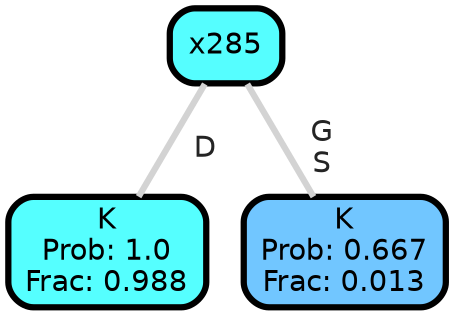 graph Tree {
node [shape=box, style="filled, rounded",color="black",penwidth="3",fontcolor="black",                 fontname=helvetica] ;
graph [ranksep="0 equally", splines=straight,                 bgcolor=transparent, dpi=200] ;
edge [fontname=helvetica, fontweight=bold,fontcolor=grey14,color=lightgray] ;
0 [label="K
Prob: 1.0
Frac: 0.988", fillcolor="#55ffff"] ;
1 [label="x285", fillcolor="#55feff"] ;
2 [label="K
Prob: 0.667
Frac: 0.013", fillcolor="#71c6ff"] ;
1 -- 0 [label=" D",penwidth=3] ;
1 -- 2 [label=" G\n S",penwidth=3] ;
{rank = same;}}